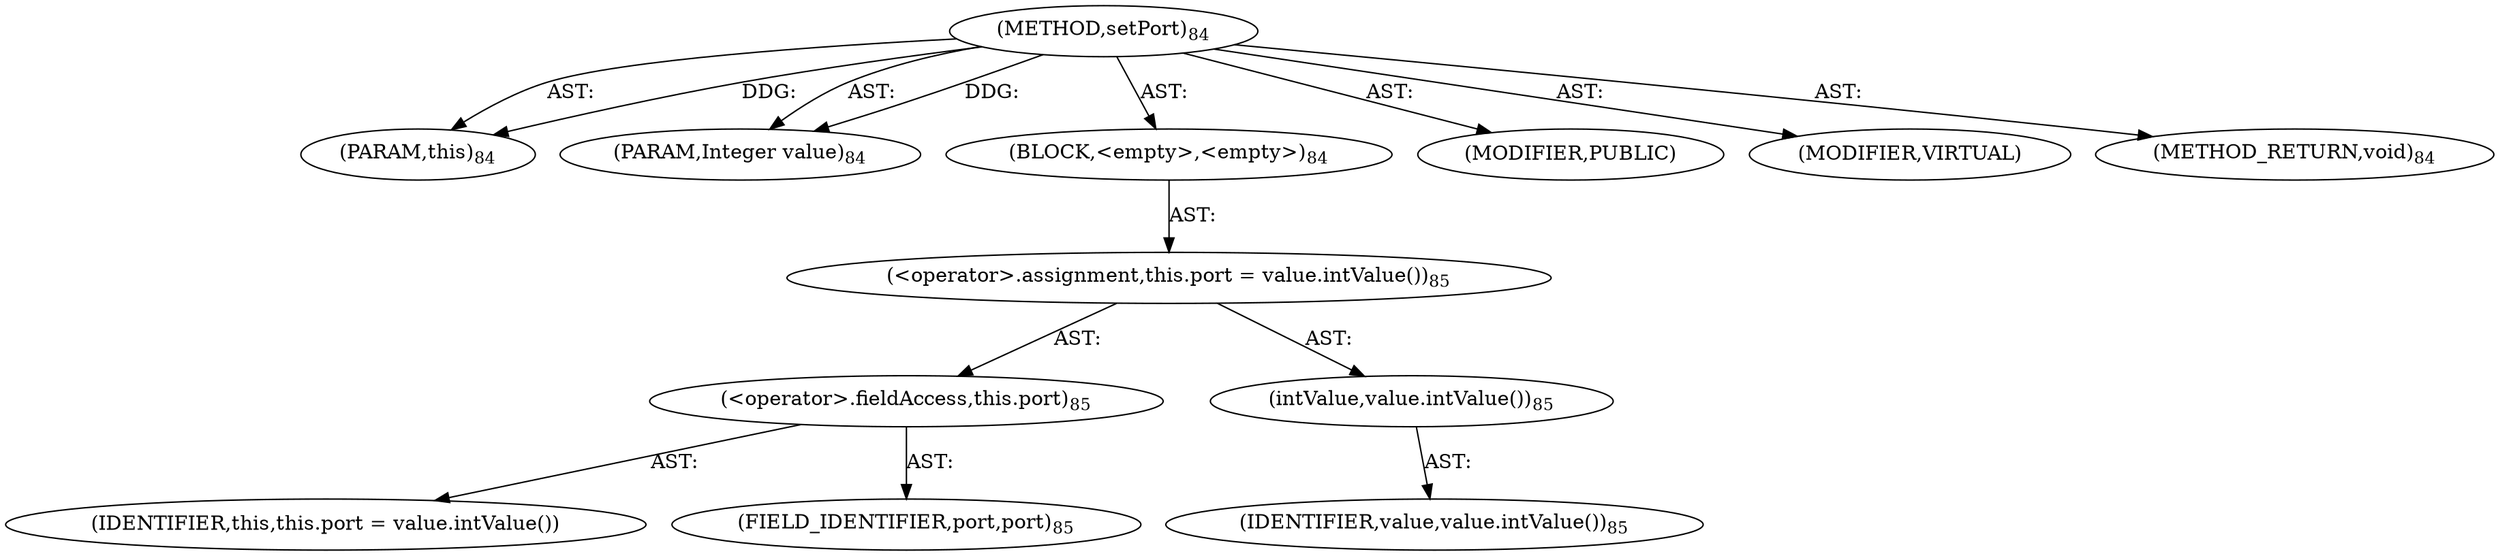 digraph "setPort" {  
"111669149697" [label = <(METHOD,setPort)<SUB>84</SUB>> ]
"115964116994" [label = <(PARAM,this)<SUB>84</SUB>> ]
"115964116995" [label = <(PARAM,Integer value)<SUB>84</SUB>> ]
"25769803777" [label = <(BLOCK,&lt;empty&gt;,&lt;empty&gt;)<SUB>84</SUB>> ]
"30064771074" [label = <(&lt;operator&gt;.assignment,this.port = value.intValue())<SUB>85</SUB>> ]
"30064771075" [label = <(&lt;operator&gt;.fieldAccess,this.port)<SUB>85</SUB>> ]
"68719476738" [label = <(IDENTIFIER,this,this.port = value.intValue())> ]
"55834574849" [label = <(FIELD_IDENTIFIER,port,port)<SUB>85</SUB>> ]
"30064771076" [label = <(intValue,value.intValue())<SUB>85</SUB>> ]
"68719476739" [label = <(IDENTIFIER,value,value.intValue())<SUB>85</SUB>> ]
"133143986180" [label = <(MODIFIER,PUBLIC)> ]
"133143986181" [label = <(MODIFIER,VIRTUAL)> ]
"128849018881" [label = <(METHOD_RETURN,void)<SUB>84</SUB>> ]
  "111669149697" -> "115964116994"  [ label = "AST: "] 
  "111669149697" -> "115964116995"  [ label = "AST: "] 
  "111669149697" -> "25769803777"  [ label = "AST: "] 
  "111669149697" -> "133143986180"  [ label = "AST: "] 
  "111669149697" -> "133143986181"  [ label = "AST: "] 
  "111669149697" -> "128849018881"  [ label = "AST: "] 
  "25769803777" -> "30064771074"  [ label = "AST: "] 
  "30064771074" -> "30064771075"  [ label = "AST: "] 
  "30064771074" -> "30064771076"  [ label = "AST: "] 
  "30064771075" -> "68719476738"  [ label = "AST: "] 
  "30064771075" -> "55834574849"  [ label = "AST: "] 
  "30064771076" -> "68719476739"  [ label = "AST: "] 
  "111669149697" -> "115964116994"  [ label = "DDG: "] 
  "111669149697" -> "115964116995"  [ label = "DDG: "] 
}
